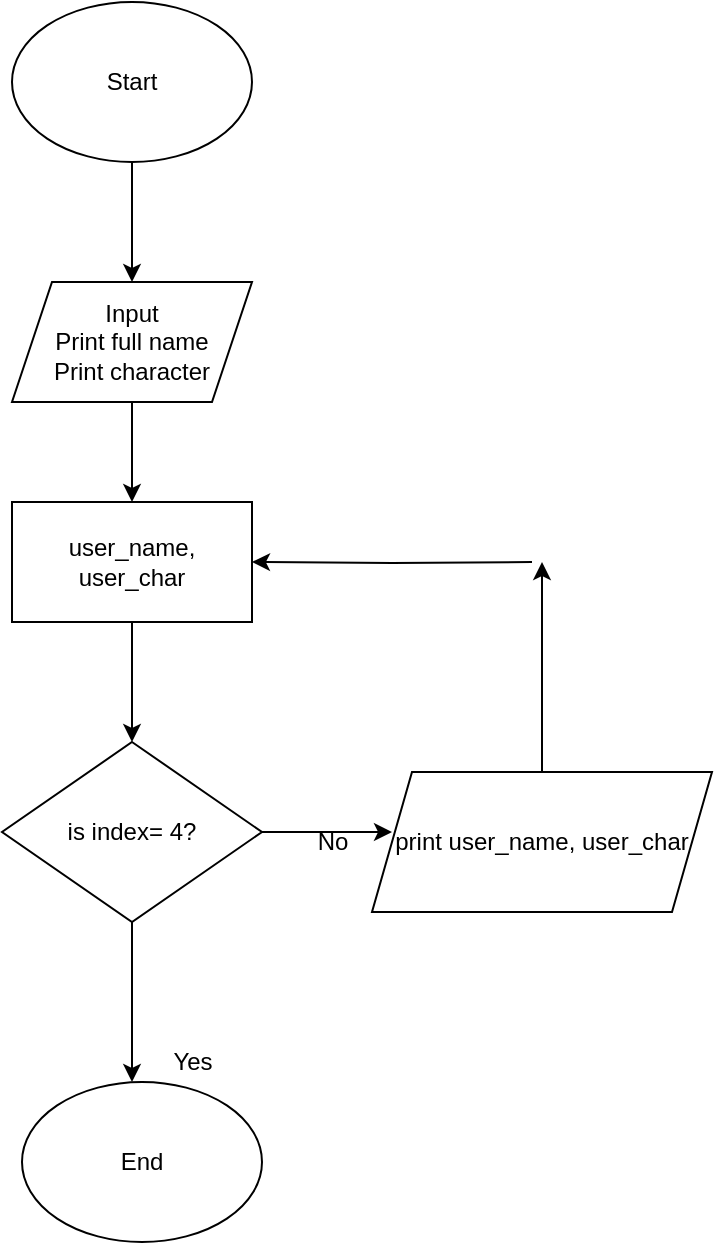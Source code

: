<mxfile version="16.5.1" type="device"><diagram id="54pyLrlwBLNS6WHZMQ9j" name="Page-1"><mxGraphModel dx="868" dy="593" grid="1" gridSize="10" guides="1" tooltips="1" connect="1" arrows="1" fold="1" page="1" pageScale="1" pageWidth="850" pageHeight="1100" math="0" shadow="0"><root><mxCell id="0"/><mxCell id="1" parent="0"/><mxCell id="HKwEVomLJSu0jmSzu77L-2" style="edgeStyle=orthogonalEdgeStyle;rounded=0;orthogonalLoop=1;jettySize=auto;html=1;" edge="1" parent="1" source="HKwEVomLJSu0jmSzu77L-1" target="HKwEVomLJSu0jmSzu77L-3"><mxGeometry relative="1" as="geometry"><mxPoint x="390" y="190" as="targetPoint"/></mxGeometry></mxCell><mxCell id="HKwEVomLJSu0jmSzu77L-1" value="Start" style="ellipse;whiteSpace=wrap;html=1;" vertex="1" parent="1"><mxGeometry x="330" y="20" width="120" height="80" as="geometry"/></mxCell><mxCell id="HKwEVomLJSu0jmSzu77L-4" style="edgeStyle=orthogonalEdgeStyle;rounded=0;orthogonalLoop=1;jettySize=auto;html=1;" edge="1" parent="1" source="HKwEVomLJSu0jmSzu77L-3" target="HKwEVomLJSu0jmSzu77L-5"><mxGeometry relative="1" as="geometry"><mxPoint x="390" y="300" as="targetPoint"/></mxGeometry></mxCell><mxCell id="HKwEVomLJSu0jmSzu77L-3" value="Input&lt;br&gt;Print full name&lt;br&gt;Print character" style="shape=parallelogram;perimeter=parallelogramPerimeter;whiteSpace=wrap;html=1;fixedSize=1;" vertex="1" parent="1"><mxGeometry x="330" y="160" width="120" height="60" as="geometry"/></mxCell><mxCell id="HKwEVomLJSu0jmSzu77L-7" style="edgeStyle=orthogonalEdgeStyle;rounded=0;orthogonalLoop=1;jettySize=auto;html=1;" edge="1" parent="1" source="HKwEVomLJSu0jmSzu77L-5"><mxGeometry relative="1" as="geometry"><mxPoint x="390" y="390" as="targetPoint"/></mxGeometry></mxCell><mxCell id="HKwEVomLJSu0jmSzu77L-23" style="edgeStyle=orthogonalEdgeStyle;rounded=0;orthogonalLoop=1;jettySize=auto;html=1;entryX=1;entryY=0.5;entryDx=0;entryDy=0;" edge="1" parent="1" target="HKwEVomLJSu0jmSzu77L-5"><mxGeometry relative="1" as="geometry"><mxPoint x="590" y="300" as="targetPoint"/><mxPoint x="590" y="300" as="sourcePoint"/></mxGeometry></mxCell><mxCell id="HKwEVomLJSu0jmSzu77L-5" value="user_name, user_char" style="rounded=0;whiteSpace=wrap;html=1;" vertex="1" parent="1"><mxGeometry x="330" y="270" width="120" height="60" as="geometry"/></mxCell><mxCell id="HKwEVomLJSu0jmSzu77L-9" style="edgeStyle=orthogonalEdgeStyle;rounded=0;orthogonalLoop=1;jettySize=auto;html=1;" edge="1" parent="1" source="HKwEVomLJSu0jmSzu77L-8"><mxGeometry relative="1" as="geometry"><mxPoint x="390" y="560" as="targetPoint"/></mxGeometry></mxCell><mxCell id="HKwEVomLJSu0jmSzu77L-12" style="edgeStyle=orthogonalEdgeStyle;rounded=0;orthogonalLoop=1;jettySize=auto;html=1;" edge="1" parent="1" source="HKwEVomLJSu0jmSzu77L-8"><mxGeometry relative="1" as="geometry"><mxPoint x="520" y="435" as="targetPoint"/></mxGeometry></mxCell><mxCell id="HKwEVomLJSu0jmSzu77L-8" value="is index= 4?" style="rhombus;whiteSpace=wrap;html=1;" vertex="1" parent="1"><mxGeometry x="325" y="390" width="130" height="90" as="geometry"/></mxCell><mxCell id="HKwEVomLJSu0jmSzu77L-11" value="Yes" style="text;html=1;align=center;verticalAlign=middle;resizable=0;points=[];autosize=1;strokeColor=none;fillColor=none;" vertex="1" parent="1"><mxGeometry x="400" y="540" width="40" height="20" as="geometry"/></mxCell><mxCell id="HKwEVomLJSu0jmSzu77L-13" value="End" style="ellipse;whiteSpace=wrap;html=1;" vertex="1" parent="1"><mxGeometry x="335" y="560" width="120" height="80" as="geometry"/></mxCell><mxCell id="HKwEVomLJSu0jmSzu77L-19" value="No" style="text;html=1;align=center;verticalAlign=middle;resizable=0;points=[];autosize=1;strokeColor=none;fillColor=none;" vertex="1" parent="1"><mxGeometry x="475" y="430" width="30" height="20" as="geometry"/></mxCell><mxCell id="HKwEVomLJSu0jmSzu77L-21" style="edgeStyle=orthogonalEdgeStyle;rounded=0;orthogonalLoop=1;jettySize=auto;html=1;" edge="1" parent="1" source="HKwEVomLJSu0jmSzu77L-20"><mxGeometry relative="1" as="geometry"><mxPoint x="595" y="300" as="targetPoint"/></mxGeometry></mxCell><mxCell id="HKwEVomLJSu0jmSzu77L-20" value="print user_name, user_char" style="shape=parallelogram;perimeter=parallelogramPerimeter;whiteSpace=wrap;html=1;fixedSize=1;" vertex="1" parent="1"><mxGeometry x="510" y="405" width="170" height="70" as="geometry"/></mxCell></root></mxGraphModel></diagram></mxfile>